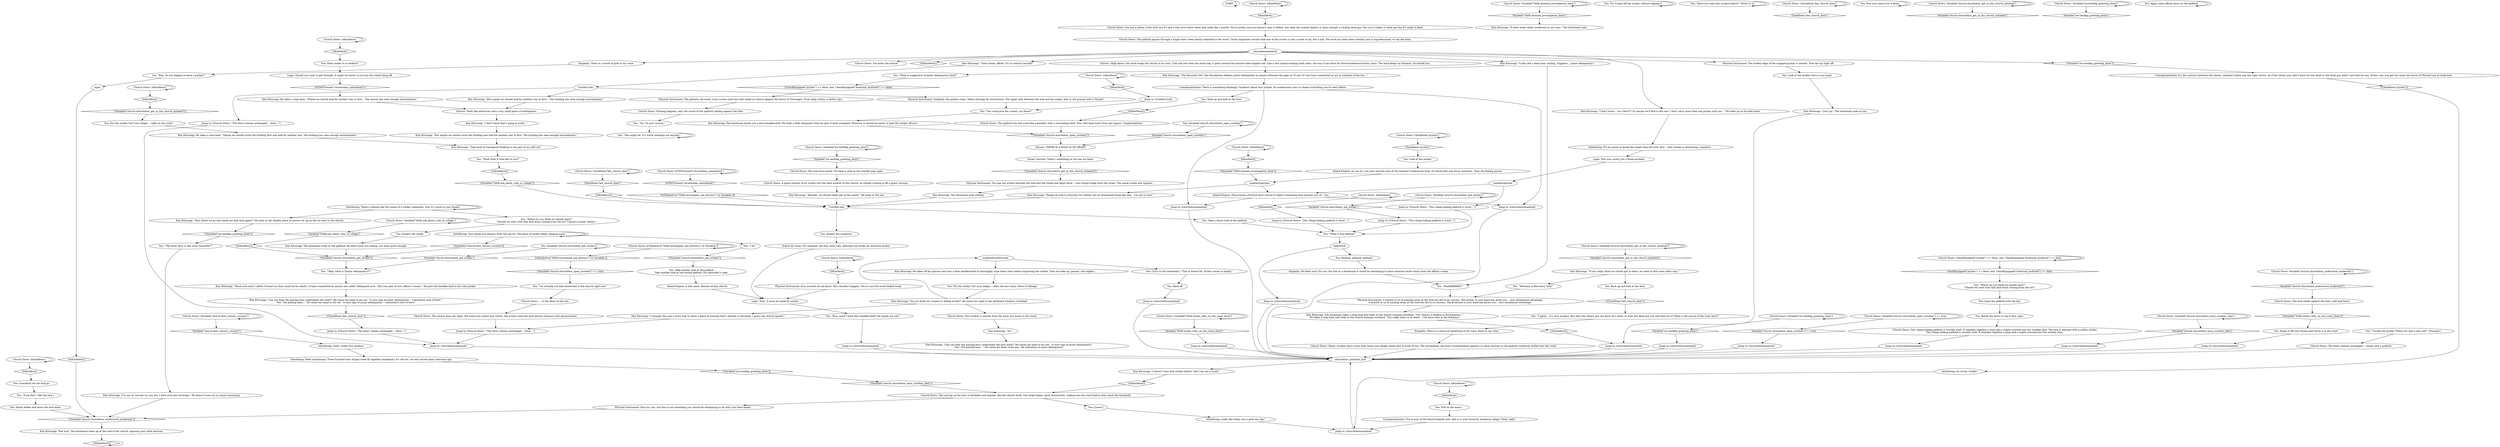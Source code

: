 # ICE / CHURCH DOOR
# Initiating the Get Into The Church TO-DO
# ==================================================
digraph G {
	  0 [label="START"];
	  1 [label="input"];
	  2 [label="Kim Kitsuragi: The lieutenant takes a step back and looks at the church looming overhead. \"Yes, there's a toolbox in the Kineema...\"\nHe takes a step back and looks at the church looming overhead. \"You really want us in there... I do have tools in the Kineema.\""];
	  3 [label="Church Doors: IsKimHere()"];
	  4 [label="IsKimHere()", shape=diamond];
	  5 [label="!(IsKimHere())", shape=diamond];
	  6 [label="Church Doors: Heavy wooden doors more than twice your height stand shut in front of you. The rectangular, sea-worn ornamentation appears in stark contrast to the padlock carelessly drilled into the wood."];
	  7 [label="Kim Kitsuragi: \"How about we go and check out that tent again?\" He nods at the shabby piece of canvas set up on the ice next to the church."];
	  8 [label="You: Put the sticker *in* your ledger -- after the last entry, where it belongs."];
	  9 [label="Kim Kitsuragi: \"No.\""];
	  10 [label="Interfacing: Feels exceptional. Three hundred tons of pine wood fit together seamlessly. It's old too, cut and carved many centuries ago."];
	  11 [label="Conceptualization: You're part of the future-brigade now. And so is your formerly humdrum ledger. Neon, baby!"];
	  12 [label="Church Doors: Variable[\"TASK.doomed_investigation_done\"]"];
	  13 [label="Variable[\"TASK.doomed_investigation_done\"]", shape=diamond];
	  14 [label="!(Variable[\"TASK.doomed_investigation_done\"])", shape=diamond];
	  15 [label="Kim Kitsuragi: \"Let's go.\" The lieutenant nods at you."];
	  16 [label="Physical Instrument: The broken edge of the snapped prybar is smooth. Took the tip right off..."];
	  17 [label="You: Inspect the staple."];
	  18 [label="Kim Kitsuragi: \"Can you hear the pulsing bass underneath the wind?\" He raises his hand to his ear. \"A sure sign of junior delinquency -- somewhere east of here.\"\n\"Yes. The pulsing bass...\" He raises his hand to his ear. \"A sure sign of junior delinquency -- somewhere east of here.\""];
	  19 [label="Empathy: He feels sorry for you. For him as a lieutenant it would be demeaning to have someone recite terms from the officer's exam."];
	  20 [label="Jump to: [Church Doors: \"This cheap-looking padlock is sturd...\"]"];
	  21 [label="failpryhub"];
	  22 [label="Shivers: THERE IS A HOLE IN MY HEART."];
	  23 [label="Church Doors: Variable[\"church.churchdoor_open_crowbar\"] == true"];
	  24 [label="Variable[\"church.churchdoor_open_crowbar\"] == true", shape=diamond];
	  25 [label="!(Variable[\"church.churchdoor_open_crowbar\"] == true)", shape=diamond];
	  26 [label="Kim Kitsuragi: \"Besides, we should really get to the island.\" He looks at the sea."];
	  27 [label="Church Doors: ... in the heart of the city."];
	  28 [label="Kim Kitsuragi: \"It does seem rather irrelevant to our case.\" The lieutenant nods."];
	  29 [label="Inland Empire: As you do, you hear and the echo of the Doomed Commercial Area. Its black halls and dusty machines. Then the feeling passes."];
	  30 [label="Church Doors: You see a yellow circle with two X's and a big curve below them that looks like a mouth. You're pretty sure you haven't seen it before, but what the symbol depicts is clear enough: a smiling dead guy. The curve makes it smile and the X's make it dead."];
	  31 [label="Kim Kitsuragi: \"I don't know... you *don't*? Or maybe we'll find a new one. I don't carry more than one prybar with me...\" He looks up at the bell-tower."];
	  32 [label="You: Try to peel off the sticker without ripping it."];
	  33 [label="You: Variable[\"church.churchdoor_got_sticker\"]"];
	  34 [label="Variable[\"church.churchdoor_got_sticker\"]", shape=diamond];
	  35 [label="!(Variable[\"church.churchdoor_got_sticker\"])", shape=diamond];
	  36 [label="Jump to: [churchdoormainhub]"];
	  37 [label="You: Admit defeat and leave the lock alone."];
	  38 [label="Church Doors: IsKimHere()"];
	  39 [label="IsKimHere()", shape=diamond];
	  40 [label="!(IsKimHere())", shape=diamond];
	  41 [label="Church Doors: The padlock hits the wood like a knocker, with a resounding thud. Your cold hand hurts from the impact. Congratulations!"];
	  42 [label="Church Doors: The church does not reply. The wood now seems less rotten, the screws (and one nail) almost shimmer with perseverance."];
	  43 [label="Church Doors: You enter the church."];
	  44 [label="You: Rattle the doors to see if they open."];
	  45 [label="Church Doors: The lock turns easily. You hear a click as the shackle pops open."];
	  46 [label="Kim Kitsuragi: \"But maybe we should look for another way in first... The building has seen enough mistreatment.\""];
	  47 [label="You: \"The fuck? How is this even *possible*?\""];
	  48 [label="Kim Kitsuragi: He takes a step back. \"Maybe we should circle the building first and look for another way. The building has seen enough mistreatment.\""];
	  49 [label="Interfacing: Voilà! Looks very modern."];
	  50 [label="Untitled hub"];
	  51 [label="Shivers: High above, the wind wraps the church in its rush. Cold and wet from the ocean bay, it parts around the massive keel-shaped roof. Like a test tunnel washing both sides, the way it has done for three-hundred-and-forty years. The wind keeps its distance. So should you."];
	  52 [label="You: Open the padlock with the key."];
	  53 [label="Kim Kitsuragi: \"Can you hear the pulsing bass underneath the east wind?\" He raises his hand to his ear. \"A sure sign of junior delinquency.\"\n\"Yes. The pulsing bass...\" He raises his hand to his ear. \"An indication of junior delinquency.\"
"];
	  54 [label="You: \"What does it look like to you?\""];
	  55 [label="Jump to: [churchdoormainhub]"];
	  56 [label="Jump to: [Church Doors: \"This cheap-looking padlock is sturd...\"]"];
	  57 [label="You: \"Kim, do you happen to have a prybar?\""];
	  58 [label="Church Doors: Variable[\"church.churchdoor_get_in_the_church_initiated\"]"];
	  59 [label="Variable[\"church.churchdoor_get_in_the_church_initiated\"]", shape=diamond];
	  60 [label="!(Variable[\"church.churchdoor_get_in_the_church_initiated\"])", shape=diamond];
	  61 [label="Kim Kitsuragi: The lieutenant looks at the padlock. He didn't hear you asking, you were quiet enough."];
	  62 [label="Church Doors: The padlock passes through a staple that's been hastily attached to the wood. Closer inspection reveals that one of the screws is not a screw at all, but a nail. The work has been done recently and is unprofessional, to say the least."];
	  63 [label="Conceptualization: There is something blindingly *modern* about this symbol. Its modernness puts to shame everything you've seen before."];
	  64 [label="Kim Kitsuragi: \"These acts aren't called *crimes* as they would be for adults. Crimes committed by minors are called 'delinquent acts'. This was part of your officer's exams.\" He puts the handkerchief in his coat pocket."];
	  65 [label="Kim Kitsuragi: \"For Revachol ZoC, the Moralintern defines junior delinquents as minors between the ages of 10 and 16 who have committed an act in violation of the law...\""];
	  66 [label="Church Doors: Variable[\"church.door_shivers_success\"]"];
	  67 [label="Variable[\"church.door_shivers_success\"]", shape=diamond];
	  68 [label="!(Variable[\"church.door_shivers_success\"])", shape=diamond];
	  69 [label="You: \"Kim, could I have that handkerchief? My hands are wet.\""];
	  70 [label="Jump to: [churchdoormainhub]"];
	  71 [label="You: \"Have you seen this symbol before?\" (Point to it.)"];
	  72 [label="Kim Kitsuragi: He takes off his glasses and uses a blue handkerchief to thoroughly wipe them clean before inspecting the sticker. Then he looks up, pauses, and replies..."];
	  73 [label="You: \"I agree -- it's very modern. But does the cheery guy not know he's dead, or does the dead guy not care that he is? What is the source of the irony here?\""];
	  74 [label="Logic: Should you want to get through, it might be easier to just pry the whole thing off."];
	  75 [label="Conceptualization: It's the contrast between the cheery, chemical yellow and the rigor mortis. As if the cheery guy didn't know he was dead or the dead guy didn't care that he was. Either way, you get the sense the forces of *future* are at work here."];
	  76 [label="Kim Kitsuragi: \"If you really think we should get in there, we need to find some other way...\""];
	  77 [label="Jump to: [churchdoormainhub]"];
	  78 [label="Interfacing: It'll be easier to break the staple than the lock. Also -- that sticker is interesting, somehow..."];
	  79 [label="Kim Kitsuragi: \"I thought this was a lousy way to enter a place of worship that's already in disrepair. I guess the church agreed.\""];
	  80 [label="You: \"No, I'm just curious.\""];
	  81 [label="Church Doors: IsKimHere()"];
	  82 [label="IsKimHere()", shape=diamond];
	  83 [label="!(IsKimHere())", shape=diamond];
	  84 [label="Jump to: [churchdoormainhub]"];
	  85 [label="Church Doors: IsTaskActive(\"TASK.investigate_sea_fortress\")--[[ Variable[ ]]"];
	  86 [label="IsTaskActive(\"TASK.investigate_sea_fortress\")--[[ Variable[ ]]", shape=diamond];
	  87 [label="!(IsTaskActive(\"TASK.investigate_sea_fortress\")--[[ Variable[ ]])", shape=diamond];
	  88 [label="You: \"Welcome to Revachol, lock!\""];
	  89 [label="You: \"I'm actually not that interested in the church right now.\""];
	  90 [label="Church Doors: CheckEquipped(\"prybar\") == false  and  CheckEquipped(\"kvalsund_multitool\") == false"];
	  91 [label="CheckEquipped(\"prybar\") == false  and  CheckEquipped(\"kvalsund_multitool\") == false", shape=diamond];
	  92 [label="!(CheckEquipped(\"prybar\") == false  and  CheckEquipped(\"kvalsund_multitool\") == false)", shape=diamond];
	  93 [label="Kim Kitsuragi: \"I haven't seen that sticker before. And I am not a youth.\""];
	  94 [label="You: \"Where do you think we should start?\"\n\"Should we start with that kick drum coming from the ice? I heard a sound, before.\""];
	  95 [label="You: Shake it off your thumb and throw it in the wind."];
	  96 [label="Kim Kitsuragi: \"Do you think our suspect is hiding inside?\" He raises his sight to the darkened windows overhead."];
	  97 [label="Interfacing: Looks like today was a gold star day!"];
	  98 [label="Church Doors: CheckItem(\"key_church_door\")"];
	  99 [label="CheckItem(\"key_church_door\")", shape=diamond];
	  100 [label="!(CheckItem(\"key_church_door\"))", shape=diamond];
	  101 [label="Visual Calculus: There's something on the sea ice there."];
	  102 [label="Church Doors: IsKimHere()"];
	  103 [label="IsKimHere()", shape=diamond];
	  104 [label="!(IsKimHere())", shape=diamond];
	  105 [label="Church Doors: Variable[\"TASK.locate_ruby_on_the_coast_done\"]"];
	  106 [label="Variable[\"TASK.locate_ruby_on_the_coast_done\"]", shape=diamond];
	  107 [label="!(Variable[\"TASK.locate_ruby_on_the_coast_done\"])", shape=diamond];
	  108 [label="Jump to: [churchdoormainhub]"];
	  109 [label="Jump to: [churchdoormainhub]"];
	  110 [label="Kim Kitsuragi: The lieutenant hands you a blue handkerchief. He looks a little dismayed when he gets it back crumpled. However, it should be easier to peel the sticker off now."];
	  111 [label="Kim Kitsuragi: \"I'm not as *sturdy* as you are. I have even less leverage.\" He doesn't even try to sound convincing."];
	  112 [label="Church Doors: IsKimHere()"];
	  113 [label="IsKimHere()", shape=diamond];
	  114 [label="!(IsKimHere())", shape=diamond];
	  115 [label="Kim Kitsuragi: \"Looks like a dead man smiling. Suggests... junior delinquency.\""];
	  116 [label="You: [Leave.]"];
	  117 [label="You: Back up and look at the door."];
	  118 [label="You: What makes it so modern?"];
	  119 [label="Church Doors: CheckItem(\"prybar\")"];
	  120 [label="CheckItem(\"prybar\")", shape=diamond];
	  121 [label="!(CheckItem(\"prybar\"))", shape=diamond];
	  122 [label="Inland Empire: These forces of future have chosen to depict something that reminds you of... you."];
	  123 [label="You: Back off."];
	  124 [label="Church Doors: Variable[\"ice.tentflap_greeting_done\"]"];
	  125 [label="Variable[\"ice.tentflap_greeting_done\"]", shape=diamond];
	  126 [label="!(Variable[\"ice.tentflap_greeting_done\"])", shape=diamond];
	  127 [label="Jump to: [churchdoormainhub]"];
	  128 [label="Kim Kitsuragi: He takes a step back. \"Maybe we should look for another way in first... The church has seen enough mistreatment.\""];
	  129 [label="You: \"RAAARRRRRG!\""];
	  130 [label="You: \"What is suggestive of junior delinquency here?\""];
	  131 [label="You: \"Okay, what is *junior delinquency*?\""];
	  132 [label="Church Doors: Variable[\"church.churchdoor_got_sticker\"]"];
	  133 [label="Variable[\"church.churchdoor_got_sticker\"]", shape=diamond];
	  134 [label="!(Variable[\"church.churchdoor_got_sticker\"])", shape=diamond];
	  135 [label="Kim Kitsuragi: \"People do look to churches for shelter, but an abandoned thing like this... I'm not so sure.\""];
	  136 [label="You: (Turn to the lieutenant.) \"This is where Mr. Prybar comes in handy.\""];
	  137 [label="You: Padlock, padlock, padlock!"];
	  138 [label="You: \"You could give me a hand, you know?\""];
	  139 [label="Untitled hub"];
	  140 [label="Esprit de Corps: For example, see how calm I am, although you broke my favourite prybar."];
	  141 [label="Church Doors: The carving on the door is blocklike and angular, like the church itself. Two large beams shoot downwards, sinking into the wood before they reach the threshold."];
	  142 [label="Jump to: [churchdoormainhub]"];
	  143 [label="Physical Instrument: You jam the prybar between the lock and the staple and apply force -- your biceps bulge from the strain. The metal creaks and squeals..."];
	  144 [label="Church Doors: IsKimHere()"];
	  145 [label="IsKimHere()", shape=diamond];
	  146 [label="!(IsKimHere())", shape=diamond];
	  147 [label="You: Take a closer look at the padlock."];
	  148 [label="You: Back up and look at the door."];
	  149 [label="You: \"Where do you think we should start?\"\n\"Should we start with that kick drum coming from the ice?\""];
	  150 [label="Physical Instrument: Nice try, son, but this is not something you should be attempting to do with your bare hands."];
	  151 [label="You: Run your hand over a beam."];
	  152 [label="Church Doors: The surface is smooth from the wind, but moist to the touch."];
	  153 [label="You: \"I do.\""];
	  154 [label="You: \"Fuck this!\" (Hit the lock.)"];
	  155 [label="Church Doors: The lock clanks against the door, cold and heavy."];
	  156 [label="modernityunderstood"];
	  157 [label="You: \"She might be. It's worth checking out anyway.\""];
	  158 [label="Kim Kitsuragi: The lieutenant nods silently."];
	  159 [label="Physical Instrument: The pathetic old wood, rusty screws (and one nail) stand no chance against the forces of *leverage*. From deep within, a bellow rips..."];
	  160 [label="Physical Instrument: A minute or so of mauling away at the lock has led to no success. The prybar in your hand has given you... zero mechanical advantage.\nA minute or so of mauling away at the lock has led to no success. The Kvalsund in your hand has given you... zero mechanical advantage."];
	  161 [label="Physical Instrument: Suddenly, the prybar snaps. Metal shavings fly everywhere. The upper half, between the lock and the staple, falls to the ground with a *thunk*."];
	  162 [label="You: Look at the broken tool in your hand."];
	  163 [label="Inland Empire: A bad omen. Beware of this church."];
	  164 [label="Jump to: [Church Doors: \"This cheap-looking padlock is sturd...\"]"];
	  165 [label="Interfacing: There's nothing like the sound of a sticker unpeeling. Now it's stuck to your thumb."];
	  166 [label="You: Put the sticker *on* your ledger -- right on the cover!"];
	  167 [label="churchdoor_initiation_hub"];
	  168 [label="churchdoormainhub"];
	  169 [label="Church Doors: CheckItem(\"key_church_door\")"];
	  170 [label="CheckItem(\"key_church_door\")", shape=diamond];
	  171 [label="!(CheckItem(\"key_church_door\"))", shape=diamond];
	  172 [label="Jump to: [Church Doors: \"The doors remain unchanged -- close...\"]"];
	  173 [label="Logic: This was surely just a freak accident."];
	  174 [label="Jump to: [churchdoormainhub]"];
	  175 [label="You: Take another look at the padlock.\nTake another look at the boring padlock. For absurdity's sake. "];
	  176 [label="Interfacing: Your hands are clammy from the sea air. The piece of sticker keeps slipping away..."];
	  177 [label="You: Gracefully let the lock go."];
	  178 [label="Kim Kitsuragi: That hurt. The lieutenant looks up at the roof of the church, ignoring your little tantrum."];
	  179 [label="Logic: Thus, it must be made by youths."];
	  180 [label="Jump to: [Untitled hub]"];
	  181 [label="Kim Kitsuragi: \"Tools break, officer. Try to control yourself.\""];
	  182 [label="You: Inspect the carpentry."];
	  183 [label="You: \"What is this feeling?\""];
	  184 [label="Church Doors: This cheap-looking padlock is sturdily built. It shackles together a hasp and a staple screwed into the wooden door. The lock is adorned with a yellow sticker.\nThis cheap-looking padlock is sturdily built. It shackles together a hasp and a staple screwed into the wooden door. "];
	  185 [label="Church Doors: Nothing happens, only the sound of the padlock rattling against the door."];
	  186 [label="Church Doors: IsTHCPresent(\"revacholian_nationhood\")"];
	  187 [label="IsTHCPresent(\"revacholian_nationhood\")", shape=diamond];
	  188 [label="!(IsTHCPresent(\"revacholian_nationhood\"))", shape=diamond];
	  189 [label="Church Doors: Variable[\"church.churchdoor_have_crowbar_idea\"]"];
	  190 [label="Variable[\"church.churchdoor_have_crowbar_idea\"]", shape=diamond];
	  191 [label="!(Variable[\"church.churchdoor_have_crowbar_idea\"])", shape=diamond];
	  192 [label="Kim Kitsuragi: \"But maybe we should circle the building and look for another way in first. The building has seen enough mistreatment.\""];
	  193 [label="Church Doors: Variable[\"TASK.ask_about_ruby_in_village\"]"];
	  194 [label="Variable[\"TASK.ask_about_ruby_in_village\"]", shape=diamond];
	  195 [label="!(Variable[\"TASK.ask_about_ruby_in_village\"])", shape=diamond];
	  196 [label="Physical Instrument: Your muscles do not know. This shouldn't happen. You're sure the wood looked weak."];
	  197 [label="Kim Kitsuragi: \"I don't think that's going to work...\""];
	  198 [label="Church Doors: IsKimHere()"];
	  199 [label="IsKimHere()", shape=diamond];
	  200 [label="!(IsKimHere())", shape=diamond];
	  201 [label="Church Doors: Variable[\"ice.tentflap_greeting_done\"]"];
	  202 [label="Variable[\"ice.tentflap_greeting_done\"]", shape=diamond];
	  203 [label="!(Variable[\"ice.tentflap_greeting_done\"])", shape=diamond];
	  204 [label="Jump to: [churchdoormainhub]"];
	  205 [label="Church Doors: IsKimHere()"];
	  206 [label="IsKimHere()", shape=diamond];
	  207 [label="!(IsKimHere())", shape=diamond];
	  208 [label="Church Doors: Variable[\"church.churchdoor_understood_modernity\"]"];
	  209 [label="Variable[\"church.churchdoor_understood_modernity\"]", shape=diamond];
	  210 [label="!(Variable[\"church.churchdoor_understood_modernity\"])", shape=diamond];
	  211 [label="Jump to: [Church Doors: \"The doors remain unchanged -- close...\"]"];
	  212 [label="Church Doors: Variable[\"church.churchdoor_get_in_the_church_initiated\"]"];
	  213 [label="Variable[\"church.churchdoor_get_in_the_church_initiated\"]", shape=diamond];
	  214 [label="!(Variable[\"church.churchdoor_get_in_the_church_initiated\"])", shape=diamond];
	  215 [label="Jump to: [churchdoormainhub]"];
	  216 [label="You: Pull on the doors..."];
	  217 [label="Church Doors: Variable[\"ice.tentflap_greeting_done\"]"];
	  218 [label="Variable[\"ice.tentflap_greeting_done\"]", shape=diamond];
	  219 [label="!(Variable[\"ice.tentflap_greeting_done\"])", shape=diamond];
	  220 [label="You: Look at the sticker."];
	  221 [label="yeskimyesprybar"];
	  222 [label="Church Doors: A great whoosh of air rushes into the dark innards of the church, as though rushing to fill a great vacuum..."];
	  223 [label="Shivers: Feels like electricity and a very small piece of nothingness."];
	  224 [label="Empathy: There is a touch of something in his voice. Hard to say what."];
	  225 [label="Kim Kitsuragi: \"That level of conceptual thinking is not part of my skill set.\""];
	  226 [label="Empathy: There is a touch of guilt in his voice."];
	  227 [label="You: Apply some official force on the padlock."];
	  228 [label="You: Variable[\"church.churchdoor_open_crowbar\"]"];
	  229 [label="Variable[\"church.churchdoor_open_crowbar\"]", shape=diamond];
	  230 [label="!(Variable[\"church.churchdoor_open_crowbar\"])", shape=diamond];
	  231 [label="Jump to: [churchdoormainhub]"];
	  232 [label="Interfacing: Au revoir, sticker!"];
	  233 [label="yeskimnoprybar"];
	  234 [label="Jump to: [churchdoormainhub]"];
	  235 [label="Church Doors: The doors remain unchanged -- closed with a padlock."];
	  236 [label="Church Doors: IsKimHere()"];
	  237 [label="IsKimHere()", shape=diamond];
	  238 [label="!(IsKimHere())", shape=diamond];
	  239 [label="Jump to: [Church Doors: \"The doors remain unchanged -- close...\"]"];
	  240 [label="You: \"I broke the prybar. Where do I get a new one?\" (Proceed.)"];
	  0 -> 0
	  1 -> 5
	  2 -> 200
	  3 -> 3
	  3 -> 4
	  4 -> 20
	  5 -> 210
	  6 -> 167
	  7 -> 126
	  8 -> 96
	  9 -> 53
	  10 -> 203
	  11 -> 108
	  12 -> 12
	  12 -> 13
	  13 -> 28
	  14 -> 221
	  15 -> 215
	  16 -> 162
	  17 -> 61
	  18 -> 100
	  19 -> 129
	  20 -> 183
	  21 -> 137
	  21 -> 36
	  22 -> 101
	  23 -> 24
	  23 -> 23
	  24 -> 142
	  25 -> 89
	  26 -> 50
	  27 -> 42
	  29 -> 221
	  30 -> 62
	  31 -> 78
	  32 -> 32
	  33 -> 33
	  33 -> 34
	  34 -> 131
	  35 -> 131
	  36 -> 167
	  37 -> 210
	  38 -> 38
	  38 -> 39
	  39 -> 177
	  40 -> 40
	  41 -> 230
	  42 -> 172
	  44 -> 184
	  45 -> 222
	  46 -> 223
	  47 -> 111
	  48 -> 225
	  49 -> 10
	  50 -> 147
	  50 -> 182
	  51 -> 65
	  52 -> 44
	  54 -> 114
	  55 -> 167
	  56 -> 183
	  57 -> 1
	  58 -> 58
	  58 -> 59
	  59 -> 76
	  60 -> 166
	  61 -> 35
	  62 -> 168
	  63 -> 174
	  63 -> 117
	  63 -> 70
	  64 -> 18
	  65 -> 63
	  66 -> 66
	  66 -> 67
	  67 -> 49
	  68 -> 35
	  69 -> 109
	  70 -> 167
	  71 -> 71
	  72 -> 8
	  73 -> 224
	  74 -> 188
	  75 -> 121
	  76 -> 88
	  76 -> 148
	  77 -> 167
	  78 -> 173
	  79 -> 172
	  80 -> 157
	  81 -> 81
	  81 -> 82
	  82 -> 196
	  83 -> 50
	  84 -> 167
	  85 -> 85
	  85 -> 86
	  86 -> 25
	  87 -> 50
	  88 -> 160
	  89 -> 27
	  90 -> 90
	  90 -> 91
	  91 -> 149
	  92 -> 159
	  93 -> 207
	  94 -> 17
	  95 -> 231
	  96 -> 152
	  96 -> 156
	  96 -> 79
	  97 -> 108
	  98 -> 98
	  98 -> 99
	  100 -> 211
	  101 -> 214
	  102 -> 102
	  102 -> 103
	  103 -> 60
	  104 -> 35
	  105 -> 105
	  105 -> 106
	  106 -> 84
	  107 -> 95
	  108 -> 167
	  109 -> 167
	  110 -> 230
	  111 -> 210
	  112 -> 112
	  112 -> 113
	  113 -> 180
	  114 -> 195
	  115 -> 129
	  115 -> 130
	  116 -> 97
	  117 -> 238
	  118 -> 74
	  119 -> 120
	  119 -> 119
	  120 -> 220
	  121 -> 232
	  122 -> 174
	  122 -> 70
	  123 -> 55
	  124 -> 124
	  124 -> 125
	  125 -> 127
	  126 -> 47
	  127 -> 167
	  128 -> 223
	  129 -> 160
	  130 -> 92
	  131 -> 64
	  132 -> 132
	  132 -> 133
	  133 -> 164
	  134 -> 175
	  135 -> 50
	  136 -> 123
	  137 -> 19
	  138 -> 110
	  139 -> 161
	  139 -> 46
	  139 -> 239
	  140 -> 179
	  141 -> 116
	  141 -> 150
	  142 -> 167
	  143 -> 158
	  144 -> 144
	  144 -> 145
	  145 -> 216
	  147 -> 183
	  148 -> 171
	  149 -> 52
	  150 -> 210
	  151 -> 151
	  152 -> 9
	  153 -> 134
	  154 -> 37
	  155 -> 107
	  156 -> 72
	  156 -> 136
	  157 -> 157
	  158 -> 50
	  159 -> 185
	  160 -> 2
	  161 -> 138
	  162 -> 15
	  163 -> 179
	  164 -> 183
	  165 -> 165
	  165 -> 94
	  165 -> 7
	  166 -> 48
	  167 -> 93
	  168 -> 226
	  168 -> 43
	  168 -> 16
	  168 -> 146
	  168 -> 51
	  168 -> 115
	  168 -> 181
	  168 -> 219
	  168 -> 31
	  169 -> 169
	  169 -> 170
	  170 -> 83
	  171 -> 73
	  172 -> 234
	  173 -> 233
	  174 -> 167
	  175 -> 163
	  176 -> 176
	  176 -> 153
	  176 -> 68
	  177 -> 154
	  178 -> 40
	  179 -> 69
	  180 -> 138
	  181 -> 139
	  182 -> 140
	  183 -> 21
	  184 -> 77
	  185 -> 80
	  186 -> 186
	  186 -> 187
	  187 -> 87
	  188 -> 128
	  189 -> 189
	  189 -> 190
	  190 -> 204
	  191 -> 141
	  192 -> 225
	  193 -> 193
	  193 -> 194
	  194 -> 104
	  195 -> 50
	  196 -> 179
	  197 -> 192
	  198 -> 198
	  198 -> 199
	  199 -> 14
	  200 -> 215
	  201 -> 201
	  201 -> 202
	  202 -> 45
	  203 -> 191
	  204 -> 167
	  205 -> 205
	  205 -> 206
	  206 -> 118
	  207 -> 141
	  208 -> 208
	  208 -> 209
	  209 -> 155
	  210 -> 178
	  211 -> 234
	  212 -> 212
	  212 -> 213
	  214 -> 143
	  215 -> 167
	  216 -> 11
	  217 -> 217
	  217 -> 218
	  219 -> 75
	  220 -> 29
	  221 -> 122
	  221 -> 135
	  222 -> 26
	  223 -> 197
	  224 -> 6
	  225 -> 54
	  226 -> 57
	  227 -> 227
	  228 -> 228
	  228 -> 229
	  229 -> 22
	  230 -> 22
	  231 -> 167
	  232 -> 108
	  233 -> 56
	  233 -> 122
	  234 -> 167
	  235 -> 167
	  236 -> 236
	  236 -> 237
	  237 -> 30
	  238 -> 41
	  239 -> 234
	  240 -> 235
}

